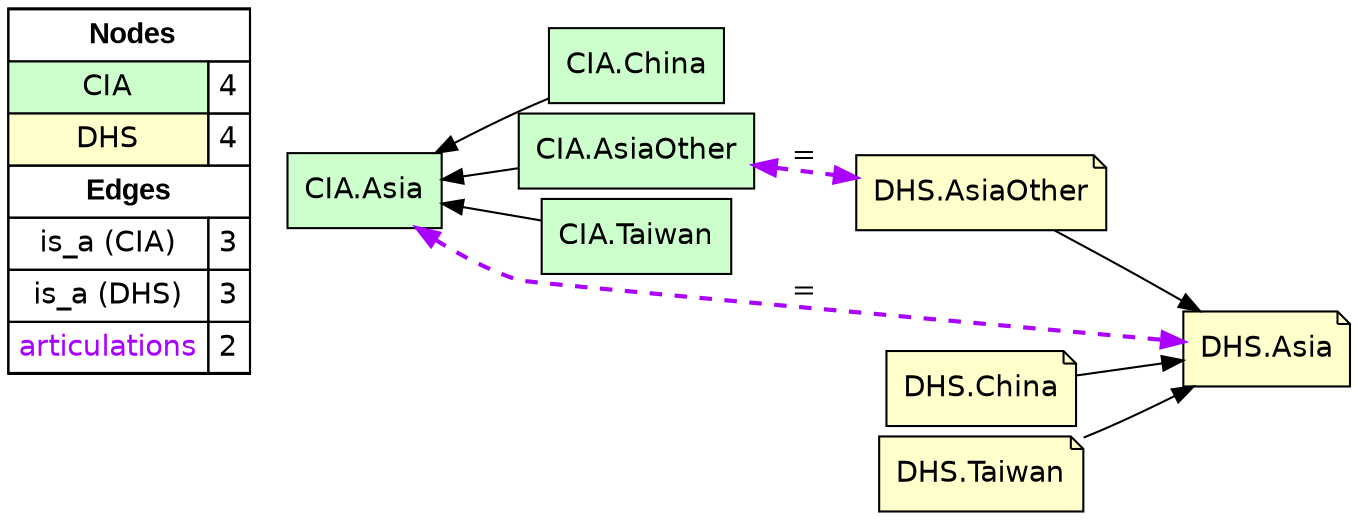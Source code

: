 digraph{
rankdir=LR
node[shape=circle style=filled fillcolor="#FFFFFF"] 
node[shape=box style=filled fillcolor="#CCFFCC" fontname="helvetica"] 
"CIA.China"
"CIA.AsiaOther"
"CIA.Taiwan"
"CIA.Asia"
node[shape=circle style=filled fillcolor="#FFFFFF"] 
node[shape=note style=filled fillcolor="#FFFFCC" fontname="helvetica"] 
"DHS.AsiaOther"
"DHS.China"
"DHS.Asia"
"DHS.Taiwan"
edge[style=solid color="#000000" constraint=true penwidth=1 dir=forward]
edge[style=solid color="#000000" constraint=true penwidth=1 dir=forward]
"CIA.Asia" -> "CIA.AsiaOther" [dir=back]
"CIA.Asia" -> "CIA.China" [dir=back]
"CIA.Asia" -> "CIA.Taiwan" [dir=back]
edge[style=solid color="#000000" constraint=true penwidth=1 dir=forward]
edge[style=solid color="#000000" constraint=true penwidth=1 dir=forward]
"DHS.AsiaOther" -> "DHS.Asia"
"DHS.China" -> "DHS.Asia"
"DHS.Taiwan" -> "DHS.Asia"
edge[style=solid color="#000000" constraint=true penwidth=1 dir=forward]
edge[style=dashed color="#AA00FF" constraint=true penwidth=2 dir=both]
"CIA.AsiaOther" -> "DHS.AsiaOther" [label="="]
"CIA.Asia" -> "DHS.Asia" [label="="]
node[shape=box] 
{rank=source Legend [fillcolor= white margin=0 label=< 
 <TABLE BORDER="0" CELLBORDER="1" CELLSPACING="0" CELLPADDING="4"> 
<TR> <TD COLSPAN="2"><font face="Arial Black"> Nodes</font></TD> </TR> 
<TR> 
 <TD bgcolor="#CCFFCC" fontname="helvetica">CIA</TD> 
 <TD>4</TD> 
 </TR> 
<TR> 
 <TD bgcolor="#FFFFCC" fontname="helvetica">DHS</TD> 
 <TD>4</TD> 
 </TR> 
<TR> <TD COLSPAN="2"><font face = "Arial Black"> Edges </font></TD> </TR> 
<TR> 
 <TD><font color ="#000000">is_a (CIA)</font></TD><TD>3</TD>
</TR>
<TR> 
 <TD><font color ="#000000">is_a (DHS)</font></TD><TD>3</TD>
</TR>
<TR> 
 <TD><font color ="#AA00FF">articulations</font></TD><TD>2</TD>
</TR>
</TABLE> 
 >] } 
}